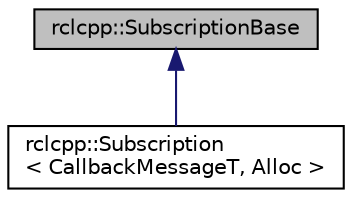 digraph "rclcpp::SubscriptionBase"
{
  edge [fontname="Helvetica",fontsize="10",labelfontname="Helvetica",labelfontsize="10"];
  node [fontname="Helvetica",fontsize="10",shape=record];
  Node0 [label="rclcpp::SubscriptionBase",height=0.2,width=0.4,color="black", fillcolor="grey75", style="filled", fontcolor="black"];
  Node0 -> Node1 [dir="back",color="midnightblue",fontsize="10",style="solid",fontname="Helvetica"];
  Node1 [label="rclcpp::Subscription\l\< CallbackMessageT, Alloc \>",height=0.2,width=0.4,color="black", fillcolor="white", style="filled",URL="$classrclcpp_1_1Subscription.html",tooltip="Subscription implementation, templated on the type of message this subscription receives. "];
}
